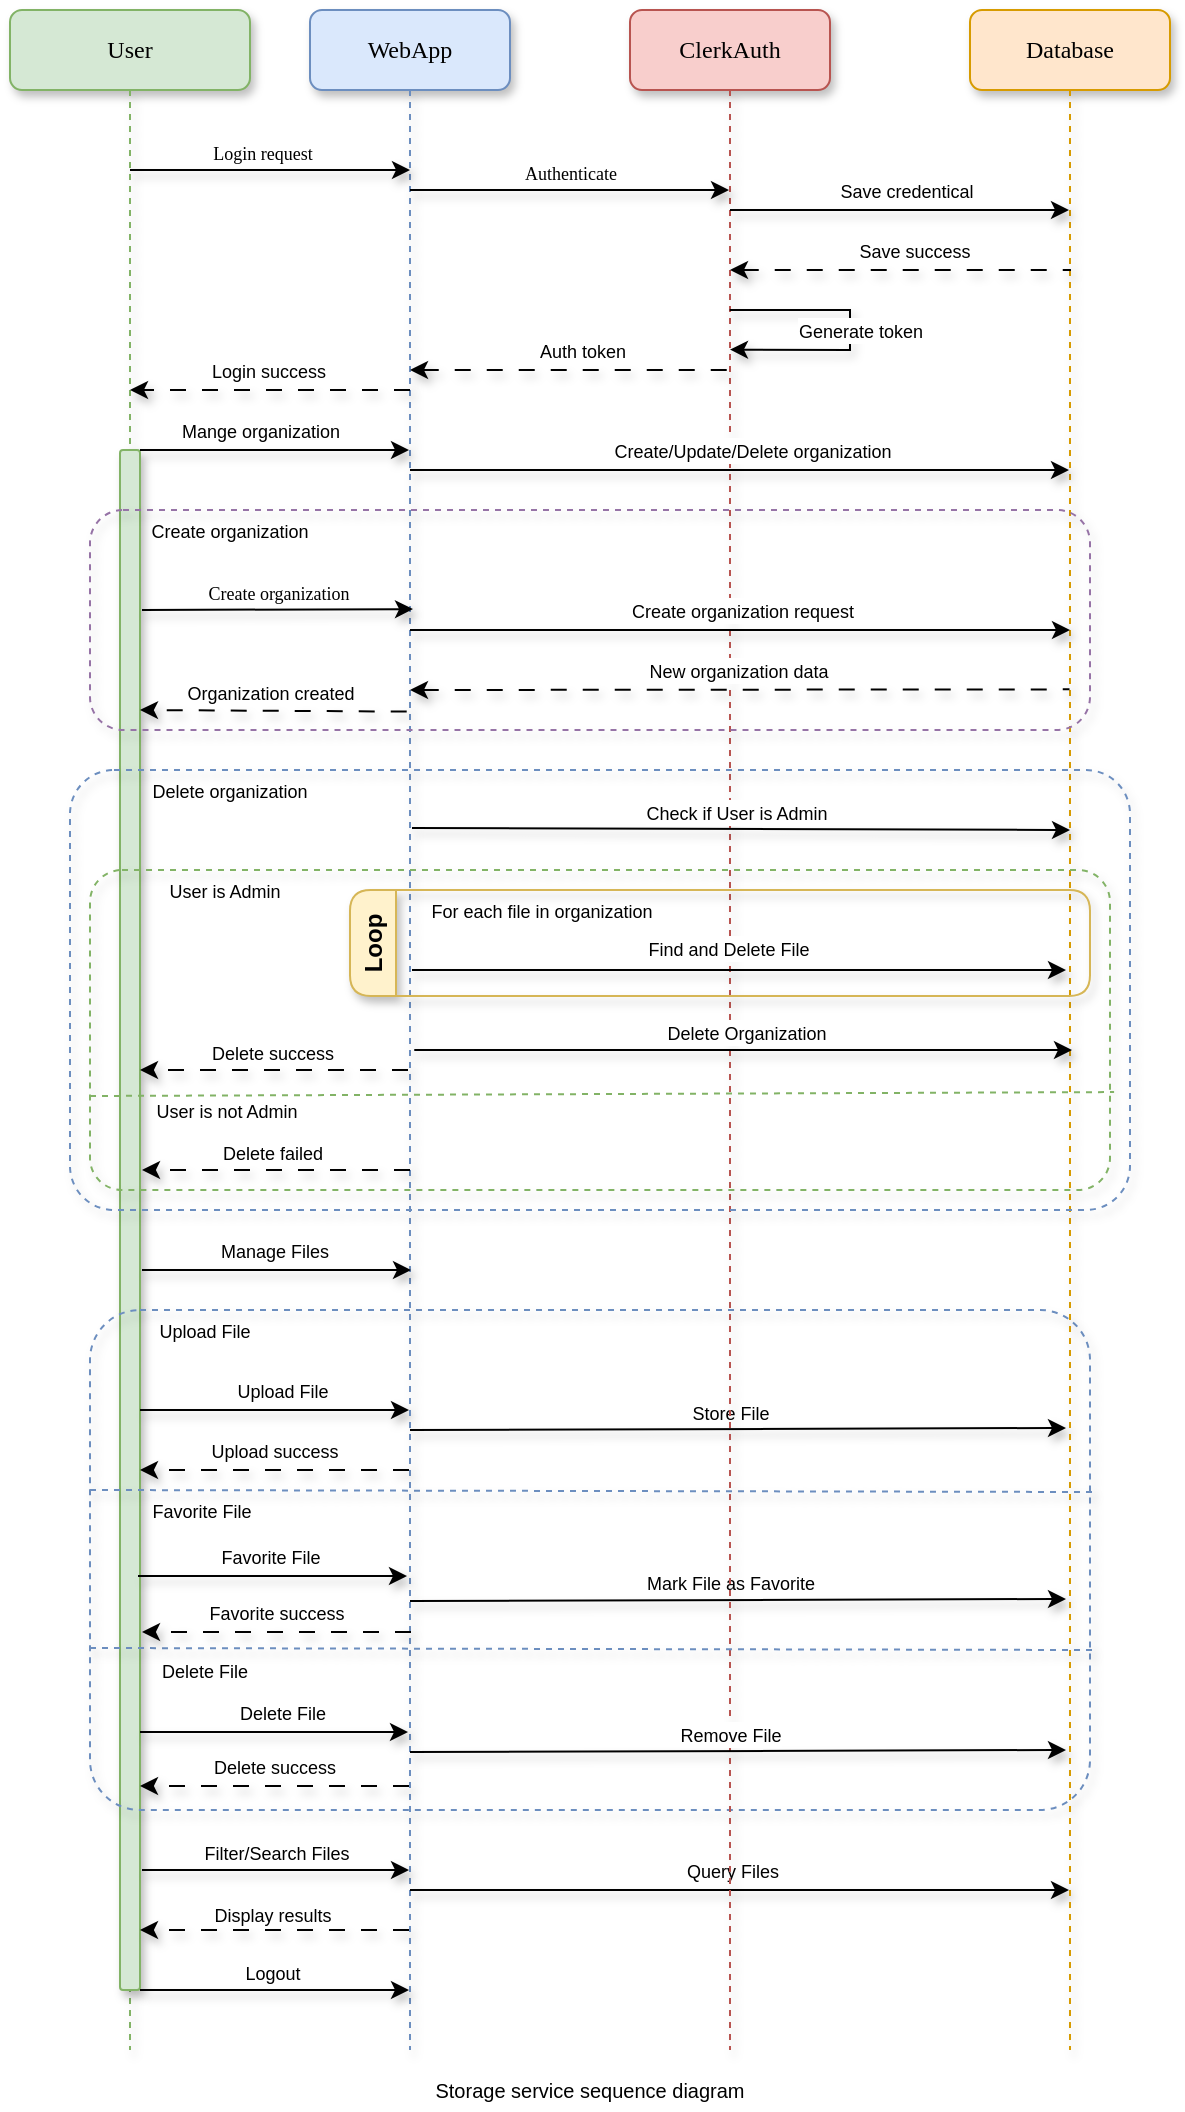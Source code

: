 <mxfile version="24.5.2" type="device">
  <diagram name="Page-1" id="13e1069c-82ec-6db2-03f1-153e76fe0fe0">
    <mxGraphModel dx="1240" dy="683" grid="1" gridSize="10" guides="1" tooltips="1" connect="1" arrows="1" fold="1" page="1" pageScale="1" pageWidth="1100" pageHeight="850" background="none" math="0" shadow="0">
      <root>
        <mxCell id="0" />
        <mxCell id="1" parent="0" />
        <mxCell id="kFZaCCrDRlSZErMMmTMo-7" value="User" style="shape=umlLifeline;perimeter=lifelinePerimeter;whiteSpace=wrap;html=1;container=1;collapsible=0;recursiveResize=0;outlineConnect=0;rounded=1;shadow=1;comic=0;labelBackgroundColor=none;strokeWidth=1;fontFamily=Verdana;fontSize=12;align=center;fillColor=#d5e8d4;strokeColor=#82b366;" parent="1" vertex="1">
          <mxGeometry x="870" y="760" width="120" height="1020" as="geometry" />
        </mxCell>
        <mxCell id="nlk7sfqb3r6wNFWikMfm-71" value="" style="html=1;points=[];perimeter=orthogonalPerimeter;rounded=1;shadow=1;comic=0;labelBackgroundColor=none;strokeWidth=1;fontFamily=Verdana;fontSize=12;align=center;fillColor=#d5e8d4;strokeColor=#82b366;" vertex="1" parent="kFZaCCrDRlSZErMMmTMo-7">
          <mxGeometry x="55" y="220" width="10" height="770" as="geometry" />
        </mxCell>
        <mxCell id="nlk7sfqb3r6wNFWikMfm-109" value="" style="rounded=1;whiteSpace=wrap;html=1;fillColor=none;strokeColor=#6c8ebf;dashed=1;arcSize=10;shadow=1;" vertex="1" parent="kFZaCCrDRlSZErMMmTMo-7">
          <mxGeometry x="40" y="650" width="500" height="250" as="geometry" />
        </mxCell>
        <mxCell id="nlk7sfqb3r6wNFWikMfm-112" value="&lt;font style=&quot;font-size: 9px;&quot;&gt;Upload File&lt;/font&gt;" style="text;html=1;align=center;verticalAlign=middle;whiteSpace=wrap;rounded=0;" vertex="1" parent="kFZaCCrDRlSZErMMmTMo-7">
          <mxGeometry x="65" y="650" width="65" height="20" as="geometry" />
        </mxCell>
        <mxCell id="nlk7sfqb3r6wNFWikMfm-113" value="" style="endArrow=classic;html=1;rounded=0;shadow=1;" edge="1" parent="kFZaCCrDRlSZErMMmTMo-7" target="kFZaCCrDRlSZErMMmTMo-4">
          <mxGeometry width="50" height="50" relative="1" as="geometry">
            <mxPoint x="65" y="700" as="sourcePoint" />
            <mxPoint x="105" y="650" as="targetPoint" />
          </mxGeometry>
        </mxCell>
        <mxCell id="nlk7sfqb3r6wNFWikMfm-114" value="&lt;font style=&quot;font-size: 9px;&quot;&gt;Upload File&lt;/font&gt;" style="edgeLabel;html=1;align=center;verticalAlign=middle;resizable=0;points=[];" vertex="1" connectable="0" parent="nlk7sfqb3r6wNFWikMfm-113">
          <mxGeometry x="0.053" y="1" relative="1" as="geometry">
            <mxPoint y="-9" as="offset" />
          </mxGeometry>
        </mxCell>
        <mxCell id="nlk7sfqb3r6wNFWikMfm-121" value="" style="endArrow=none;html=1;rounded=0;dashed=1;fillColor=#dae8fc;strokeColor=#6c8ebf;shadow=1;" edge="1" parent="kFZaCCrDRlSZErMMmTMo-7">
          <mxGeometry width="50" height="50" relative="1" as="geometry">
            <mxPoint x="40" y="740" as="sourcePoint" />
            <mxPoint x="541" y="741" as="targetPoint" />
          </mxGeometry>
        </mxCell>
        <mxCell id="nlk7sfqb3r6wNFWikMfm-127" value="" style="endArrow=classic;html=1;rounded=0;shadow=1;" edge="1" parent="kFZaCCrDRlSZErMMmTMo-7">
          <mxGeometry width="50" height="50" relative="1" as="geometry">
            <mxPoint x="200" y="795.5" as="sourcePoint" />
            <mxPoint x="528" y="794.5" as="targetPoint" />
          </mxGeometry>
        </mxCell>
        <mxCell id="nlk7sfqb3r6wNFWikMfm-128" value="&lt;font style=&quot;font-size: 9px;&quot;&gt;Mark File as Favorite&lt;/font&gt;" style="edgeLabel;html=1;align=center;verticalAlign=middle;resizable=0;points=[];" vertex="1" connectable="0" parent="nlk7sfqb3r6wNFWikMfm-127">
          <mxGeometry x="0.006" y="1" relative="1" as="geometry">
            <mxPoint x="-5" y="-8" as="offset" />
          </mxGeometry>
        </mxCell>
        <mxCell id="nlk7sfqb3r6wNFWikMfm-144" value="" style="endArrow=classic;html=1;rounded=0;shadow=1;dashed=1;dashPattern=8 8;" edge="1" parent="kFZaCCrDRlSZErMMmTMo-7" source="kFZaCCrDRlSZErMMmTMo-4">
          <mxGeometry width="50" height="50" relative="1" as="geometry">
            <mxPoint x="15" y="1010" as="sourcePoint" />
            <mxPoint x="65" y="960" as="targetPoint" />
          </mxGeometry>
        </mxCell>
        <mxCell id="nlk7sfqb3r6wNFWikMfm-145" value="&lt;font style=&quot;font-size: 9px;&quot;&gt;Display results&lt;/font&gt;" style="edgeLabel;html=1;align=center;verticalAlign=middle;resizable=0;points=[];" vertex="1" connectable="0" parent="nlk7sfqb3r6wNFWikMfm-144">
          <mxGeometry x="0.01" y="-1" relative="1" as="geometry">
            <mxPoint x="-1" y="-7" as="offset" />
          </mxGeometry>
        </mxCell>
        <mxCell id="kFZaCCrDRlSZErMMmTMo-4" value="WebApp" style="shape=umlLifeline;perimeter=lifelinePerimeter;whiteSpace=wrap;html=1;container=1;collapsible=0;recursiveResize=0;outlineConnect=0;rounded=1;shadow=1;comic=0;labelBackgroundColor=none;strokeWidth=1;fontFamily=Verdana;fontSize=12;align=center;fillColor=#dae8fc;strokeColor=#6c8ebf;" parent="1" vertex="1">
          <mxGeometry x="1020" y="760" width="100" height="1020" as="geometry" />
        </mxCell>
        <mxCell id="kFZaCCrDRlSZErMMmTMo-10" value="&lt;font style=&quot;font-size: 9px;&quot;&gt;Login request&lt;/font&gt;" style="html=1;verticalAlign=bottom;endArrow=classic;labelBackgroundColor=none;fontFamily=Verdana;fontSize=12;elbow=vertical;rounded=1;endFill=1;shadow=1;" parent="kFZaCCrDRlSZErMMmTMo-4" edge="1">
          <mxGeometry x="-0.065" relative="1" as="geometry">
            <mxPoint x="-90" y="80" as="sourcePoint" />
            <mxPoint x="50" y="80" as="targetPoint" />
            <mxPoint as="offset" />
          </mxGeometry>
        </mxCell>
        <mxCell id="kFZaCCrDRlSZErMMmTMo-19" value="" style="endArrow=classic;html=1;rounded=0;dashed=1;dashPattern=8 8;shadow=1;" parent="kFZaCCrDRlSZErMMmTMo-4" edge="1">
          <mxGeometry width="50" height="50" relative="1" as="geometry">
            <mxPoint x="50" y="190" as="sourcePoint" />
            <mxPoint x="-90" y="190" as="targetPoint" />
          </mxGeometry>
        </mxCell>
        <mxCell id="kFZaCCrDRlSZErMMmTMo-21" value="&lt;font style=&quot;font-size: 9px;&quot;&gt;Login success&lt;/font&gt;" style="edgeLabel;html=1;align=center;verticalAlign=middle;resizable=0;points=[];" parent="kFZaCCrDRlSZErMMmTMo-19" vertex="1" connectable="0">
          <mxGeometry x="0.016" y="-4" relative="1" as="geometry">
            <mxPoint y="-6" as="offset" />
          </mxGeometry>
        </mxCell>
        <mxCell id="nlk7sfqb3r6wNFWikMfm-110" value="" style="endArrow=classic;html=1;rounded=0;shadow=1;" edge="1" parent="kFZaCCrDRlSZErMMmTMo-4">
          <mxGeometry width="50" height="50" relative="1" as="geometry">
            <mxPoint x="-84" y="630" as="sourcePoint" />
            <mxPoint x="50.5" y="630" as="targetPoint" />
          </mxGeometry>
        </mxCell>
        <mxCell id="nlk7sfqb3r6wNFWikMfm-111" value="&lt;font style=&quot;font-size: 9px;&quot;&gt;Manage Files&lt;/font&gt;" style="edgeLabel;html=1;align=center;verticalAlign=middle;resizable=0;points=[];" vertex="1" connectable="0" parent="nlk7sfqb3r6wNFWikMfm-110">
          <mxGeometry x="-0.015" y="5" relative="1" as="geometry">
            <mxPoint y="-5" as="offset" />
          </mxGeometry>
        </mxCell>
        <mxCell id="nlk7sfqb3r6wNFWikMfm-115" value="" style="endArrow=classic;html=1;rounded=0;shadow=1;" edge="1" parent="kFZaCCrDRlSZErMMmTMo-4">
          <mxGeometry width="50" height="50" relative="1" as="geometry">
            <mxPoint x="50" y="710" as="sourcePoint" />
            <mxPoint x="378" y="709" as="targetPoint" />
          </mxGeometry>
        </mxCell>
        <mxCell id="nlk7sfqb3r6wNFWikMfm-116" value="&lt;font style=&quot;font-size: 9px;&quot;&gt;Store File&lt;/font&gt;" style="edgeLabel;html=1;align=center;verticalAlign=middle;resizable=0;points=[];" vertex="1" connectable="0" parent="nlk7sfqb3r6wNFWikMfm-115">
          <mxGeometry x="0.006" y="1" relative="1" as="geometry">
            <mxPoint x="-5" y="-8" as="offset" />
          </mxGeometry>
        </mxCell>
        <mxCell id="nlk7sfqb3r6wNFWikMfm-142" value="" style="endArrow=classic;html=1;rounded=0;shadow=1;" edge="1" parent="kFZaCCrDRlSZErMMmTMo-4" target="nlk7sfqb3r6wNFWikMfm-3">
          <mxGeometry width="50" height="50" relative="1" as="geometry">
            <mxPoint x="50" y="940" as="sourcePoint" />
            <mxPoint x="100" y="890" as="targetPoint" />
          </mxGeometry>
        </mxCell>
        <mxCell id="nlk7sfqb3r6wNFWikMfm-143" value="&lt;font style=&quot;font-size: 9px;&quot;&gt;Query Files&lt;/font&gt;" style="edgeLabel;html=1;align=center;verticalAlign=middle;resizable=0;points=[];" vertex="1" connectable="0" parent="nlk7sfqb3r6wNFWikMfm-142">
          <mxGeometry x="-0.003" y="3" relative="1" as="geometry">
            <mxPoint x="-4" y="-7" as="offset" />
          </mxGeometry>
        </mxCell>
        <mxCell id="nlk7sfqb3r6wNFWikMfm-146" value="" style="endArrow=classic;html=1;rounded=0;shadow=1;" edge="1" parent="kFZaCCrDRlSZErMMmTMo-4">
          <mxGeometry width="50" height="50" relative="1" as="geometry">
            <mxPoint x="-85" y="990" as="sourcePoint" />
            <mxPoint x="49.5" y="990" as="targetPoint" />
          </mxGeometry>
        </mxCell>
        <mxCell id="nlk7sfqb3r6wNFWikMfm-147" value="&lt;font style=&quot;font-size: 9px;&quot;&gt;Logout&lt;/font&gt;" style="edgeLabel;html=1;align=center;verticalAlign=middle;resizable=0;points=[];" vertex="1" connectable="0" parent="nlk7sfqb3r6wNFWikMfm-146">
          <mxGeometry x="-0.008" y="2" relative="1" as="geometry">
            <mxPoint x="-1" y="-7" as="offset" />
          </mxGeometry>
        </mxCell>
        <mxCell id="kFZaCCrDRlSZErMMmTMo-13" value="ClerkAuth" style="shape=umlLifeline;perimeter=lifelinePerimeter;whiteSpace=wrap;html=1;container=1;collapsible=0;recursiveResize=0;outlineConnect=0;rounded=1;shadow=1;comic=0;labelBackgroundColor=none;strokeWidth=1;fontFamily=Verdana;fontSize=12;align=center;fillColor=#f8cecc;strokeColor=#b85450;" parent="1" vertex="1">
          <mxGeometry x="1180" y="760" width="100" height="1020" as="geometry" />
        </mxCell>
        <mxCell id="kFZaCCrDRlSZErMMmTMo-17" value="&lt;font style=&quot;font-size: 9px;&quot;&gt;Authenticate&lt;/font&gt;" style="html=1;verticalAlign=bottom;endArrow=classic;labelBackgroundColor=none;fontFamily=Verdana;fontSize=12;edgeStyle=elbowEdgeStyle;elbow=vertical;startArrow=none;startFill=0;endFill=1;shadow=1;" parent="kFZaCCrDRlSZErMMmTMo-13" edge="1">
          <mxGeometry x="0.003" relative="1" as="geometry">
            <mxPoint x="-110" y="90" as="sourcePoint" />
            <mxPoint x="49.5" y="90" as="targetPoint" />
            <mxPoint as="offset" />
          </mxGeometry>
        </mxCell>
        <mxCell id="nlk7sfqb3r6wNFWikMfm-67" value="" style="endArrow=classic;html=1;rounded=0;entryX=0.5;entryY=0.235;entryDx=0;entryDy=0;entryPerimeter=0;shadow=1;" edge="1" parent="kFZaCCrDRlSZErMMmTMo-13">
          <mxGeometry width="50" height="50" relative="1" as="geometry">
            <mxPoint x="49.833" y="150" as="sourcePoint" />
            <mxPoint x="50" y="169.8" as="targetPoint" />
            <Array as="points">
              <mxPoint x="110" y="150" />
              <mxPoint x="110" y="170" />
            </Array>
          </mxGeometry>
        </mxCell>
        <mxCell id="nlk7sfqb3r6wNFWikMfm-68" value="&lt;font style=&quot;font-size: 9px;&quot;&gt;Generate token&lt;/font&gt;" style="edgeLabel;html=1;align=center;verticalAlign=middle;resizable=0;points=[];" vertex="1" connectable="0" parent="nlk7sfqb3r6wNFWikMfm-67">
          <mxGeometry x="0.027" y="-2" relative="1" as="geometry">
            <mxPoint x="7" y="-2" as="offset" />
          </mxGeometry>
        </mxCell>
        <mxCell id="kFZaCCrDRlSZErMMmTMo-18" value="" style="endArrow=none;html=1;rounded=0;endFill=0;startArrow=classic;startFill=1;dashed=1;dashPattern=8 8;shadow=1;" parent="kFZaCCrDRlSZErMMmTMo-13" edge="1">
          <mxGeometry width="50" height="50" relative="1" as="geometry">
            <mxPoint x="-110" y="180" as="sourcePoint" />
            <mxPoint x="50.47" y="180" as="targetPoint" />
          </mxGeometry>
        </mxCell>
        <mxCell id="kFZaCCrDRlSZErMMmTMo-20" value="&lt;font style=&quot;font-size: 9px;&quot;&gt;Auth token&lt;/font&gt;" style="edgeLabel;html=1;align=center;verticalAlign=middle;resizable=0;points=[];" parent="kFZaCCrDRlSZErMMmTMo-18" vertex="1" connectable="0">
          <mxGeometry x="0.074" y="4" relative="1" as="geometry">
            <mxPoint y="-6" as="offset" />
          </mxGeometry>
        </mxCell>
        <mxCell id="nlk7sfqb3r6wNFWikMfm-131" value="" style="endArrow=none;html=1;rounded=0;dashed=1;fillColor=#dae8fc;strokeColor=#6c8ebf;shadow=1;" edge="1" parent="kFZaCCrDRlSZErMMmTMo-13">
          <mxGeometry width="50" height="50" relative="1" as="geometry">
            <mxPoint x="-270" y="819" as="sourcePoint" />
            <mxPoint x="231" y="820" as="targetPoint" />
          </mxGeometry>
        </mxCell>
        <mxCell id="nlk7sfqb3r6wNFWikMfm-135" value="" style="endArrow=classic;html=1;rounded=0;shadow=1;" edge="1" parent="kFZaCCrDRlSZErMMmTMo-13">
          <mxGeometry width="50" height="50" relative="1" as="geometry">
            <mxPoint x="-110" y="871" as="sourcePoint" />
            <mxPoint x="218" y="870" as="targetPoint" />
          </mxGeometry>
        </mxCell>
        <mxCell id="nlk7sfqb3r6wNFWikMfm-136" value="&lt;font style=&quot;font-size: 9px;&quot;&gt;Remove File&lt;/font&gt;" style="edgeLabel;html=1;align=center;verticalAlign=middle;resizable=0;points=[];" vertex="1" connectable="0" parent="nlk7sfqb3r6wNFWikMfm-135">
          <mxGeometry x="0.006" y="1" relative="1" as="geometry">
            <mxPoint x="-5" y="-8" as="offset" />
          </mxGeometry>
        </mxCell>
        <mxCell id="nlk7sfqb3r6wNFWikMfm-3" value="Database" style="shape=umlLifeline;perimeter=lifelinePerimeter;whiteSpace=wrap;html=1;container=1;collapsible=0;recursiveResize=0;outlineConnect=0;rounded=1;shadow=1;comic=0;labelBackgroundColor=none;strokeWidth=1;fontFamily=Verdana;fontSize=12;align=center;fillColor=#ffe6cc;strokeColor=#d79b00;" vertex="1" parent="1">
          <mxGeometry x="1350" y="760" width="100" height="1020" as="geometry" />
        </mxCell>
        <mxCell id="nlk7sfqb3r6wNFWikMfm-65" value="" style="endArrow=classic;html=1;rounded=0;shadow=1;" edge="1" parent="nlk7sfqb3r6wNFWikMfm-3">
          <mxGeometry width="50" height="50" relative="1" as="geometry">
            <mxPoint x="-120" y="100" as="sourcePoint" />
            <mxPoint x="49.5" y="100" as="targetPoint" />
          </mxGeometry>
        </mxCell>
        <mxCell id="nlk7sfqb3r6wNFWikMfm-66" value="&lt;font style=&quot;font-size: 9px;&quot;&gt;Save credentical&lt;/font&gt;" style="edgeLabel;html=1;align=center;verticalAlign=middle;resizable=0;points=[];" vertex="1" connectable="0" parent="nlk7sfqb3r6wNFWikMfm-65">
          <mxGeometry x="0.286" y="7" relative="1" as="geometry">
            <mxPoint x="-21" y="-3" as="offset" />
          </mxGeometry>
        </mxCell>
        <mxCell id="nlk7sfqb3r6wNFWikMfm-69" value="" style="endArrow=none;html=1;rounded=0;endFill=0;startArrow=classic;startFill=1;dashed=1;dashPattern=8 8;shadow=1;" edge="1" parent="nlk7sfqb3r6wNFWikMfm-3">
          <mxGeometry width="50" height="50" relative="1" as="geometry">
            <mxPoint x="-119.997" y="130" as="sourcePoint" />
            <mxPoint x="50.47" y="130" as="targetPoint" />
          </mxGeometry>
        </mxCell>
        <mxCell id="nlk7sfqb3r6wNFWikMfm-70" value="&lt;font style=&quot;font-size: 9px;&quot;&gt;Save success&lt;/font&gt;" style="edgeLabel;html=1;align=center;verticalAlign=middle;resizable=0;points=[];" vertex="1" connectable="0" parent="nlk7sfqb3r6wNFWikMfm-69">
          <mxGeometry x="0.074" y="4" relative="1" as="geometry">
            <mxPoint y="-6" as="offset" />
          </mxGeometry>
        </mxCell>
        <mxCell id="nlk7sfqb3r6wNFWikMfm-72" value="" style="endArrow=classic;html=1;rounded=0;shadow=1;" edge="1" parent="1">
          <mxGeometry width="50" height="50" relative="1" as="geometry">
            <mxPoint x="935" y="980" as="sourcePoint" />
            <mxPoint x="1069.5" y="980" as="targetPoint" />
          </mxGeometry>
        </mxCell>
        <mxCell id="nlk7sfqb3r6wNFWikMfm-73" value="&lt;font style=&quot;font-size: 9px;&quot;&gt;Mange organization&lt;/font&gt;" style="edgeLabel;html=1;align=center;verticalAlign=middle;resizable=0;points=[];" vertex="1" connectable="0" parent="nlk7sfqb3r6wNFWikMfm-72">
          <mxGeometry x="-0.118" relative="1" as="geometry">
            <mxPoint y="-10" as="offset" />
          </mxGeometry>
        </mxCell>
        <mxCell id="nlk7sfqb3r6wNFWikMfm-74" value="" style="endArrow=classic;html=1;rounded=0;shadow=1;" edge="1" parent="1" target="nlk7sfqb3r6wNFWikMfm-3">
          <mxGeometry width="50" height="50" relative="1" as="geometry">
            <mxPoint x="1070" y="990" as="sourcePoint" />
            <mxPoint x="1204.5" y="990" as="targetPoint" />
          </mxGeometry>
        </mxCell>
        <mxCell id="nlk7sfqb3r6wNFWikMfm-75" value="&lt;font style=&quot;font-size: 9px;&quot;&gt;Create/Update/Delete organization&lt;/font&gt;" style="edgeLabel;html=1;align=center;verticalAlign=middle;resizable=0;points=[];" vertex="1" connectable="0" parent="nlk7sfqb3r6wNFWikMfm-74">
          <mxGeometry x="-0.118" relative="1" as="geometry">
            <mxPoint x="25" y="-10" as="offset" />
          </mxGeometry>
        </mxCell>
        <mxCell id="nlk7sfqb3r6wNFWikMfm-77" value="" style="rounded=1;whiteSpace=wrap;html=1;fillColor=none;strokeColor=#9673a6;dashed=1;shadow=1;" vertex="1" parent="1">
          <mxGeometry x="910" y="1010" width="500" height="110" as="geometry" />
        </mxCell>
        <mxCell id="nlk7sfqb3r6wNFWikMfm-79" value="&lt;font style=&quot;font-size: 9px;&quot;&gt;Create organization&lt;/font&gt;" style="text;html=1;align=center;verticalAlign=middle;whiteSpace=wrap;rounded=0;" vertex="1" parent="1">
          <mxGeometry x="935" y="1010" width="90" height="20" as="geometry" />
        </mxCell>
        <mxCell id="nlk7sfqb3r6wNFWikMfm-80" value="&lt;font style=&quot;font-size: 9px;&quot;&gt;Create organization&lt;/font&gt;" style="html=1;verticalAlign=bottom;endArrow=classic;labelBackgroundColor=none;fontFamily=Verdana;fontSize=12;elbow=vertical;endFill=1;shadow=1;" edge="1" parent="1">
          <mxGeometry relative="1" as="geometry">
            <mxPoint x="936" y="1060" as="sourcePoint" />
            <mxPoint x="1071.5" y="1059.55" as="targetPoint" />
            <Array as="points" />
          </mxGeometry>
        </mxCell>
        <mxCell id="nlk7sfqb3r6wNFWikMfm-81" value="" style="endArrow=classic;html=1;rounded=0;shadow=1;" edge="1" parent="1">
          <mxGeometry width="50" height="50" relative="1" as="geometry">
            <mxPoint x="1070" y="1070" as="sourcePoint" />
            <mxPoint x="1400" y="1070" as="targetPoint" />
          </mxGeometry>
        </mxCell>
        <mxCell id="nlk7sfqb3r6wNFWikMfm-82" value="&lt;font style=&quot;font-size: 9px;&quot;&gt;Create organization request&lt;/font&gt;" style="edgeLabel;html=1;align=center;verticalAlign=middle;resizable=0;points=[];" vertex="1" connectable="0" parent="nlk7sfqb3r6wNFWikMfm-81">
          <mxGeometry x="0.006" y="1" relative="1" as="geometry">
            <mxPoint y="-9" as="offset" />
          </mxGeometry>
        </mxCell>
        <mxCell id="nlk7sfqb3r6wNFWikMfm-83" value="" style="endArrow=none;html=1;rounded=0;dashed=1;dashPattern=8 8;shadow=1;startArrow=classic;startFill=1;endFill=0;" edge="1" parent="1">
          <mxGeometry width="50" height="50" relative="1" as="geometry">
            <mxPoint x="1070" y="1100" as="sourcePoint" />
            <mxPoint x="1399.75" y="1099.68" as="targetPoint" />
          </mxGeometry>
        </mxCell>
        <mxCell id="nlk7sfqb3r6wNFWikMfm-84" value="&lt;font style=&quot;font-size: 9px;&quot;&gt;New organization data&lt;/font&gt;" style="edgeLabel;html=1;align=center;verticalAlign=middle;resizable=0;points=[];" vertex="1" connectable="0" parent="nlk7sfqb3r6wNFWikMfm-83">
          <mxGeometry x="0.014" y="-1" relative="1" as="geometry">
            <mxPoint x="-3" y="-11" as="offset" />
          </mxGeometry>
        </mxCell>
        <mxCell id="nlk7sfqb3r6wNFWikMfm-87" value="" style="endArrow=classic;html=1;rounded=0;entryX=1.164;entryY=0.99;entryDx=0;entryDy=0;entryPerimeter=0;shadow=1;dashed=1;dashPattern=8 8;" edge="1" parent="1">
          <mxGeometry width="50" height="50" relative="1" as="geometry">
            <mxPoint x="1068.36" y="1110.8" as="sourcePoint" />
            <mxPoint x="935.0" y="1110.0" as="targetPoint" />
          </mxGeometry>
        </mxCell>
        <mxCell id="nlk7sfqb3r6wNFWikMfm-88" value="&lt;font style=&quot;font-size: 9px;&quot;&gt;Organization created&lt;/font&gt;" style="edgeLabel;html=1;align=center;verticalAlign=middle;resizable=0;points=[];" vertex="1" connectable="0" parent="nlk7sfqb3r6wNFWikMfm-87">
          <mxGeometry x="0.037" y="-7" relative="1" as="geometry">
            <mxPoint y="-3" as="offset" />
          </mxGeometry>
        </mxCell>
        <mxCell id="nlk7sfqb3r6wNFWikMfm-89" value="" style="rounded=1;whiteSpace=wrap;html=1;fillColor=none;strokeColor=#6c8ebf;dashed=1;shadow=1;arcSize=10;" vertex="1" parent="1">
          <mxGeometry x="900" y="1140" width="530" height="220" as="geometry" />
        </mxCell>
        <mxCell id="nlk7sfqb3r6wNFWikMfm-90" value="&lt;font style=&quot;font-size: 9px;&quot;&gt;Delete organization&lt;/font&gt;" style="text;html=1;align=center;verticalAlign=middle;whiteSpace=wrap;rounded=0;" vertex="1" parent="1">
          <mxGeometry x="935" y="1140" width="90" height="20" as="geometry" />
        </mxCell>
        <mxCell id="nlk7sfqb3r6wNFWikMfm-92" value="" style="endArrow=classic;html=1;rounded=0;shadow=1;" edge="1" parent="1">
          <mxGeometry width="50" height="50" relative="1" as="geometry">
            <mxPoint x="1071" y="1169" as="sourcePoint" />
            <mxPoint x="1400" y="1170" as="targetPoint" />
          </mxGeometry>
        </mxCell>
        <mxCell id="nlk7sfqb3r6wNFWikMfm-93" value="&lt;font style=&quot;font-size: 9px;&quot;&gt;Check if User is Admin&lt;/font&gt;" style="edgeLabel;html=1;align=center;verticalAlign=middle;resizable=0;points=[];" vertex="1" connectable="0" parent="nlk7sfqb3r6wNFWikMfm-92">
          <mxGeometry x="-0.017" relative="1" as="geometry">
            <mxPoint y="-9" as="offset" />
          </mxGeometry>
        </mxCell>
        <mxCell id="nlk7sfqb3r6wNFWikMfm-94" value="" style="rounded=1;whiteSpace=wrap;html=1;fillColor=none;strokeColor=#82b366;arcSize=10;dashed=1;shadow=1;" vertex="1" parent="1">
          <mxGeometry x="910" y="1190" width="510" height="160" as="geometry" />
        </mxCell>
        <mxCell id="nlk7sfqb3r6wNFWikMfm-95" value="&lt;font style=&quot;font-size: 9px;&quot;&gt;User is Admin&lt;/font&gt;" style="text;html=1;align=center;verticalAlign=middle;whiteSpace=wrap;rounded=0;" vertex="1" parent="1">
          <mxGeometry x="935" y="1190" width="85" height="20" as="geometry" />
        </mxCell>
        <mxCell id="nlk7sfqb3r6wNFWikMfm-97" value="Loop" style="swimlane;horizontal=0;whiteSpace=wrap;html=1;rounded=1;fillColor=#fff2cc;strokeColor=#d6b656;shadow=1;" vertex="1" parent="1">
          <mxGeometry x="1040" y="1200" width="370" height="53" as="geometry" />
        </mxCell>
        <mxCell id="nlk7sfqb3r6wNFWikMfm-98" value="" style="endArrow=classic;html=1;rounded=0;shadow=1;" edge="1" parent="nlk7sfqb3r6wNFWikMfm-97">
          <mxGeometry width="50" height="50" relative="1" as="geometry">
            <mxPoint x="31" y="40" as="sourcePoint" />
            <mxPoint x="358" y="40" as="targetPoint" />
          </mxGeometry>
        </mxCell>
        <mxCell id="nlk7sfqb3r6wNFWikMfm-100" value="&lt;font style=&quot;font-size: 9px;&quot;&gt;Find and Delete File&lt;/font&gt;" style="edgeLabel;html=1;align=center;verticalAlign=middle;resizable=0;points=[];" vertex="1" connectable="0" parent="nlk7sfqb3r6wNFWikMfm-98">
          <mxGeometry x="-0.038" y="2" relative="1" as="geometry">
            <mxPoint y="-9" as="offset" />
          </mxGeometry>
        </mxCell>
        <mxCell id="nlk7sfqb3r6wNFWikMfm-99" value="&lt;font style=&quot;font-size: 9px;&quot;&gt;For each file in organization&lt;/font&gt;" style="text;html=1;align=center;verticalAlign=middle;whiteSpace=wrap;rounded=0;" vertex="1" parent="1">
          <mxGeometry x="1072.13" y="1200" width="127.87" height="20" as="geometry" />
        </mxCell>
        <mxCell id="nlk7sfqb3r6wNFWikMfm-101" value="" style="endArrow=classic;html=1;rounded=0;shadow=1;" edge="1" parent="1">
          <mxGeometry width="50" height="50" relative="1" as="geometry">
            <mxPoint x="1072.13" y="1280" as="sourcePoint" />
            <mxPoint x="1401" y="1280" as="targetPoint" />
          </mxGeometry>
        </mxCell>
        <mxCell id="nlk7sfqb3r6wNFWikMfm-102" value="&lt;font style=&quot;font-size: 9px;&quot;&gt;Delete Organization&lt;/font&gt;" style="edgeLabel;html=1;align=center;verticalAlign=middle;resizable=0;points=[];" vertex="1" connectable="0" parent="nlk7sfqb3r6wNFWikMfm-101">
          <mxGeometry x="0.002" y="5" relative="1" as="geometry">
            <mxPoint x="1" y="-4" as="offset" />
          </mxGeometry>
        </mxCell>
        <mxCell id="nlk7sfqb3r6wNFWikMfm-103" value="" style="endArrow=classic;html=1;rounded=0;dashed=1;dashPattern=8 8;shadow=1;" edge="1" parent="1">
          <mxGeometry width="50" height="50" relative="1" as="geometry">
            <mxPoint x="1069" y="1290" as="sourcePoint" />
            <mxPoint x="935" y="1290" as="targetPoint" />
          </mxGeometry>
        </mxCell>
        <mxCell id="nlk7sfqb3r6wNFWikMfm-104" value="&lt;font style=&quot;font-size: 9px;&quot;&gt;Delete success&lt;/font&gt;" style="edgeLabel;html=1;align=center;verticalAlign=middle;resizable=0;points=[];" vertex="1" connectable="0" parent="nlk7sfqb3r6wNFWikMfm-103">
          <mxGeometry y="-2" relative="1" as="geometry">
            <mxPoint x="-1" y="-7" as="offset" />
          </mxGeometry>
        </mxCell>
        <mxCell id="nlk7sfqb3r6wNFWikMfm-105" value="" style="endArrow=none;html=1;rounded=0;entryX=1.004;entryY=0.712;entryDx=0;entryDy=0;entryPerimeter=0;dashed=1;fillColor=#d5e8d4;strokeColor=#82b366;" edge="1" parent="1">
          <mxGeometry width="50" height="50" relative="1" as="geometry">
            <mxPoint x="910" y="1303" as="sourcePoint" />
            <mxPoint x="1422.04" y="1301.04" as="targetPoint" />
          </mxGeometry>
        </mxCell>
        <mxCell id="nlk7sfqb3r6wNFWikMfm-106" value="&lt;font style=&quot;font-size: 9px;&quot;&gt;User is not Admin&lt;/font&gt;" style="text;html=1;align=center;verticalAlign=middle;whiteSpace=wrap;rounded=0;" vertex="1" parent="1">
          <mxGeometry x="936" y="1300" width="85" height="20" as="geometry" />
        </mxCell>
        <mxCell id="nlk7sfqb3r6wNFWikMfm-107" value="" style="endArrow=classic;html=1;rounded=0;dashed=1;dashPattern=8 8;shadow=1;" edge="1" parent="1">
          <mxGeometry width="50" height="50" relative="1" as="geometry">
            <mxPoint x="1070" y="1340" as="sourcePoint" />
            <mxPoint x="936" y="1340" as="targetPoint" />
          </mxGeometry>
        </mxCell>
        <mxCell id="nlk7sfqb3r6wNFWikMfm-108" value="&lt;font style=&quot;font-size: 9px;&quot;&gt;Delete failed&lt;/font&gt;" style="edgeLabel;html=1;align=center;verticalAlign=middle;resizable=0;points=[];" vertex="1" connectable="0" parent="nlk7sfqb3r6wNFWikMfm-107">
          <mxGeometry x="0.027" y="-3" relative="1" as="geometry">
            <mxPoint y="-6" as="offset" />
          </mxGeometry>
        </mxCell>
        <mxCell id="nlk7sfqb3r6wNFWikMfm-119" value="" style="endArrow=classic;html=1;rounded=0;shadow=1;dashed=1;dashPattern=8 8;" edge="1" parent="1">
          <mxGeometry width="50" height="50" relative="1" as="geometry">
            <mxPoint x="1069.5" y="1490" as="sourcePoint" />
            <mxPoint x="935" y="1490" as="targetPoint" />
          </mxGeometry>
        </mxCell>
        <mxCell id="nlk7sfqb3r6wNFWikMfm-120" value="&lt;font style=&quot;font-size: 9px;&quot;&gt;Upload success&lt;/font&gt;" style="edgeLabel;html=1;align=center;verticalAlign=middle;resizable=0;points=[];" vertex="1" connectable="0" parent="nlk7sfqb3r6wNFWikMfm-119">
          <mxGeometry x="0.01" relative="1" as="geometry">
            <mxPoint y="-10" as="offset" />
          </mxGeometry>
        </mxCell>
        <mxCell id="nlk7sfqb3r6wNFWikMfm-122" value="" style="endArrow=classic;html=1;rounded=0;shadow=1;" edge="1" parent="1">
          <mxGeometry width="50" height="50" relative="1" as="geometry">
            <mxPoint x="934" y="1543" as="sourcePoint" />
            <mxPoint x="1068.5" y="1543" as="targetPoint" />
          </mxGeometry>
        </mxCell>
        <mxCell id="nlk7sfqb3r6wNFWikMfm-123" value="&lt;font style=&quot;font-size: 9px;&quot;&gt;Favorite File&lt;/font&gt;" style="edgeLabel;html=1;align=center;verticalAlign=middle;resizable=0;points=[];" vertex="1" connectable="0" parent="nlk7sfqb3r6wNFWikMfm-122">
          <mxGeometry x="-0.015" y="5" relative="1" as="geometry">
            <mxPoint y="-5" as="offset" />
          </mxGeometry>
        </mxCell>
        <mxCell id="nlk7sfqb3r6wNFWikMfm-124" value="&lt;font style=&quot;font-size: 9px;&quot;&gt;Favorite File&lt;/font&gt;" style="text;html=1;align=center;verticalAlign=middle;whiteSpace=wrap;rounded=0;" vertex="1" parent="1">
          <mxGeometry x="932" y="1500" width="68" height="20" as="geometry" />
        </mxCell>
        <mxCell id="nlk7sfqb3r6wNFWikMfm-129" value="" style="endArrow=classic;html=1;rounded=0;shadow=1;dashed=1;dashPattern=8 8;" edge="1" parent="1">
          <mxGeometry width="50" height="50" relative="1" as="geometry">
            <mxPoint x="1070.5" y="1571" as="sourcePoint" />
            <mxPoint x="936" y="1571" as="targetPoint" />
          </mxGeometry>
        </mxCell>
        <mxCell id="nlk7sfqb3r6wNFWikMfm-130" value="&lt;font style=&quot;font-size: 9px;&quot;&gt;Favorite success&lt;/font&gt;" style="edgeLabel;html=1;align=center;verticalAlign=middle;resizable=0;points=[];" vertex="1" connectable="0" parent="nlk7sfqb3r6wNFWikMfm-129">
          <mxGeometry x="0.01" relative="1" as="geometry">
            <mxPoint y="-10" as="offset" />
          </mxGeometry>
        </mxCell>
        <mxCell id="nlk7sfqb3r6wNFWikMfm-132" value="&lt;font style=&quot;font-size: 9px;&quot;&gt;Delete File&lt;/font&gt;" style="text;html=1;align=center;verticalAlign=middle;whiteSpace=wrap;rounded=0;" vertex="1" parent="1">
          <mxGeometry x="935" y="1580" width="65" height="20" as="geometry" />
        </mxCell>
        <mxCell id="nlk7sfqb3r6wNFWikMfm-133" value="" style="endArrow=classic;html=1;rounded=0;shadow=1;" edge="1" parent="1">
          <mxGeometry width="50" height="50" relative="1" as="geometry">
            <mxPoint x="935" y="1621" as="sourcePoint" />
            <mxPoint x="1069" y="1621" as="targetPoint" />
          </mxGeometry>
        </mxCell>
        <mxCell id="nlk7sfqb3r6wNFWikMfm-134" value="&lt;font style=&quot;font-size: 9px;&quot;&gt;Delete File&lt;/font&gt;" style="edgeLabel;html=1;align=center;verticalAlign=middle;resizable=0;points=[];" vertex="1" connectable="0" parent="nlk7sfqb3r6wNFWikMfm-133">
          <mxGeometry x="0.053" y="1" relative="1" as="geometry">
            <mxPoint y="-9" as="offset" />
          </mxGeometry>
        </mxCell>
        <mxCell id="nlk7sfqb3r6wNFWikMfm-137" value="" style="endArrow=classic;html=1;rounded=0;shadow=1;dashed=1;dashPattern=8 8;" edge="1" parent="1">
          <mxGeometry width="50" height="50" relative="1" as="geometry">
            <mxPoint x="1069.5" y="1648" as="sourcePoint" />
            <mxPoint x="935" y="1648" as="targetPoint" />
          </mxGeometry>
        </mxCell>
        <mxCell id="nlk7sfqb3r6wNFWikMfm-138" value="&lt;font style=&quot;font-size: 9px;&quot;&gt;Delete success&lt;/font&gt;" style="edgeLabel;html=1;align=center;verticalAlign=middle;resizable=0;points=[];" vertex="1" connectable="0" parent="nlk7sfqb3r6wNFWikMfm-137">
          <mxGeometry x="0.01" relative="1" as="geometry">
            <mxPoint y="-10" as="offset" />
          </mxGeometry>
        </mxCell>
        <mxCell id="nlk7sfqb3r6wNFWikMfm-140" value="" style="endArrow=classic;html=1;rounded=0;shadow=1;" edge="1" parent="1" target="kFZaCCrDRlSZErMMmTMo-4">
          <mxGeometry width="50" height="50" relative="1" as="geometry">
            <mxPoint x="936" y="1690" as="sourcePoint" />
            <mxPoint x="986" y="1640" as="targetPoint" />
          </mxGeometry>
        </mxCell>
        <mxCell id="nlk7sfqb3r6wNFWikMfm-141" value="&lt;font style=&quot;font-size: 9px;&quot;&gt;Filter/Search Files&lt;/font&gt;" style="edgeLabel;html=1;align=center;verticalAlign=middle;resizable=0;points=[];" vertex="1" connectable="0" parent="nlk7sfqb3r6wNFWikMfm-140">
          <mxGeometry x="-0.001" y="2" relative="1" as="geometry">
            <mxPoint y="-7" as="offset" />
          </mxGeometry>
        </mxCell>
        <mxCell id="nlk7sfqb3r6wNFWikMfm-148" value="&lt;font style=&quot;font-size: 10px;&quot;&gt;Storage service sequence diagram&lt;/font&gt;" style="text;html=1;align=center;verticalAlign=middle;whiteSpace=wrap;rounded=0;" vertex="1" parent="1">
          <mxGeometry x="1060" y="1790" width="200" height="20" as="geometry" />
        </mxCell>
      </root>
    </mxGraphModel>
  </diagram>
</mxfile>
